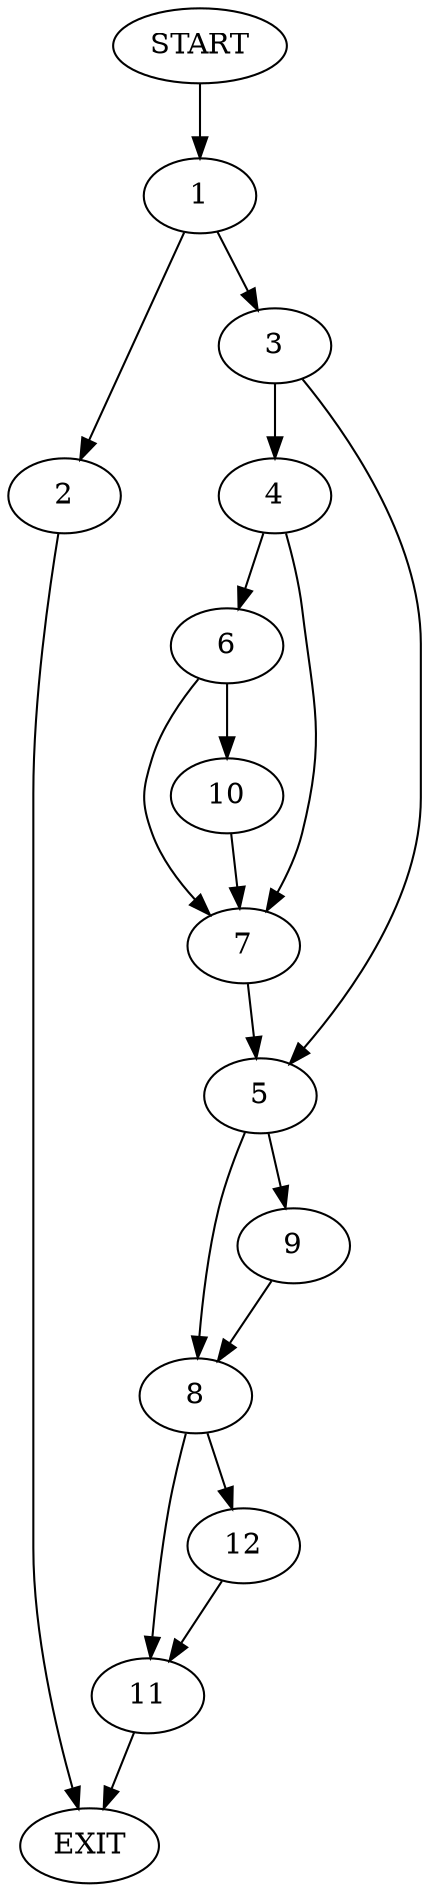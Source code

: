 digraph {
0 [label="START"]
13 [label="EXIT"]
0 -> 1
1 -> 2
1 -> 3
2 -> 13
3 -> 4
3 -> 5
4 -> 6
4 -> 7
5 -> 8
5 -> 9
6 -> 7
6 -> 10
7 -> 5
10 -> 7
9 -> 8
8 -> 11
8 -> 12
12 -> 11
11 -> 13
}
